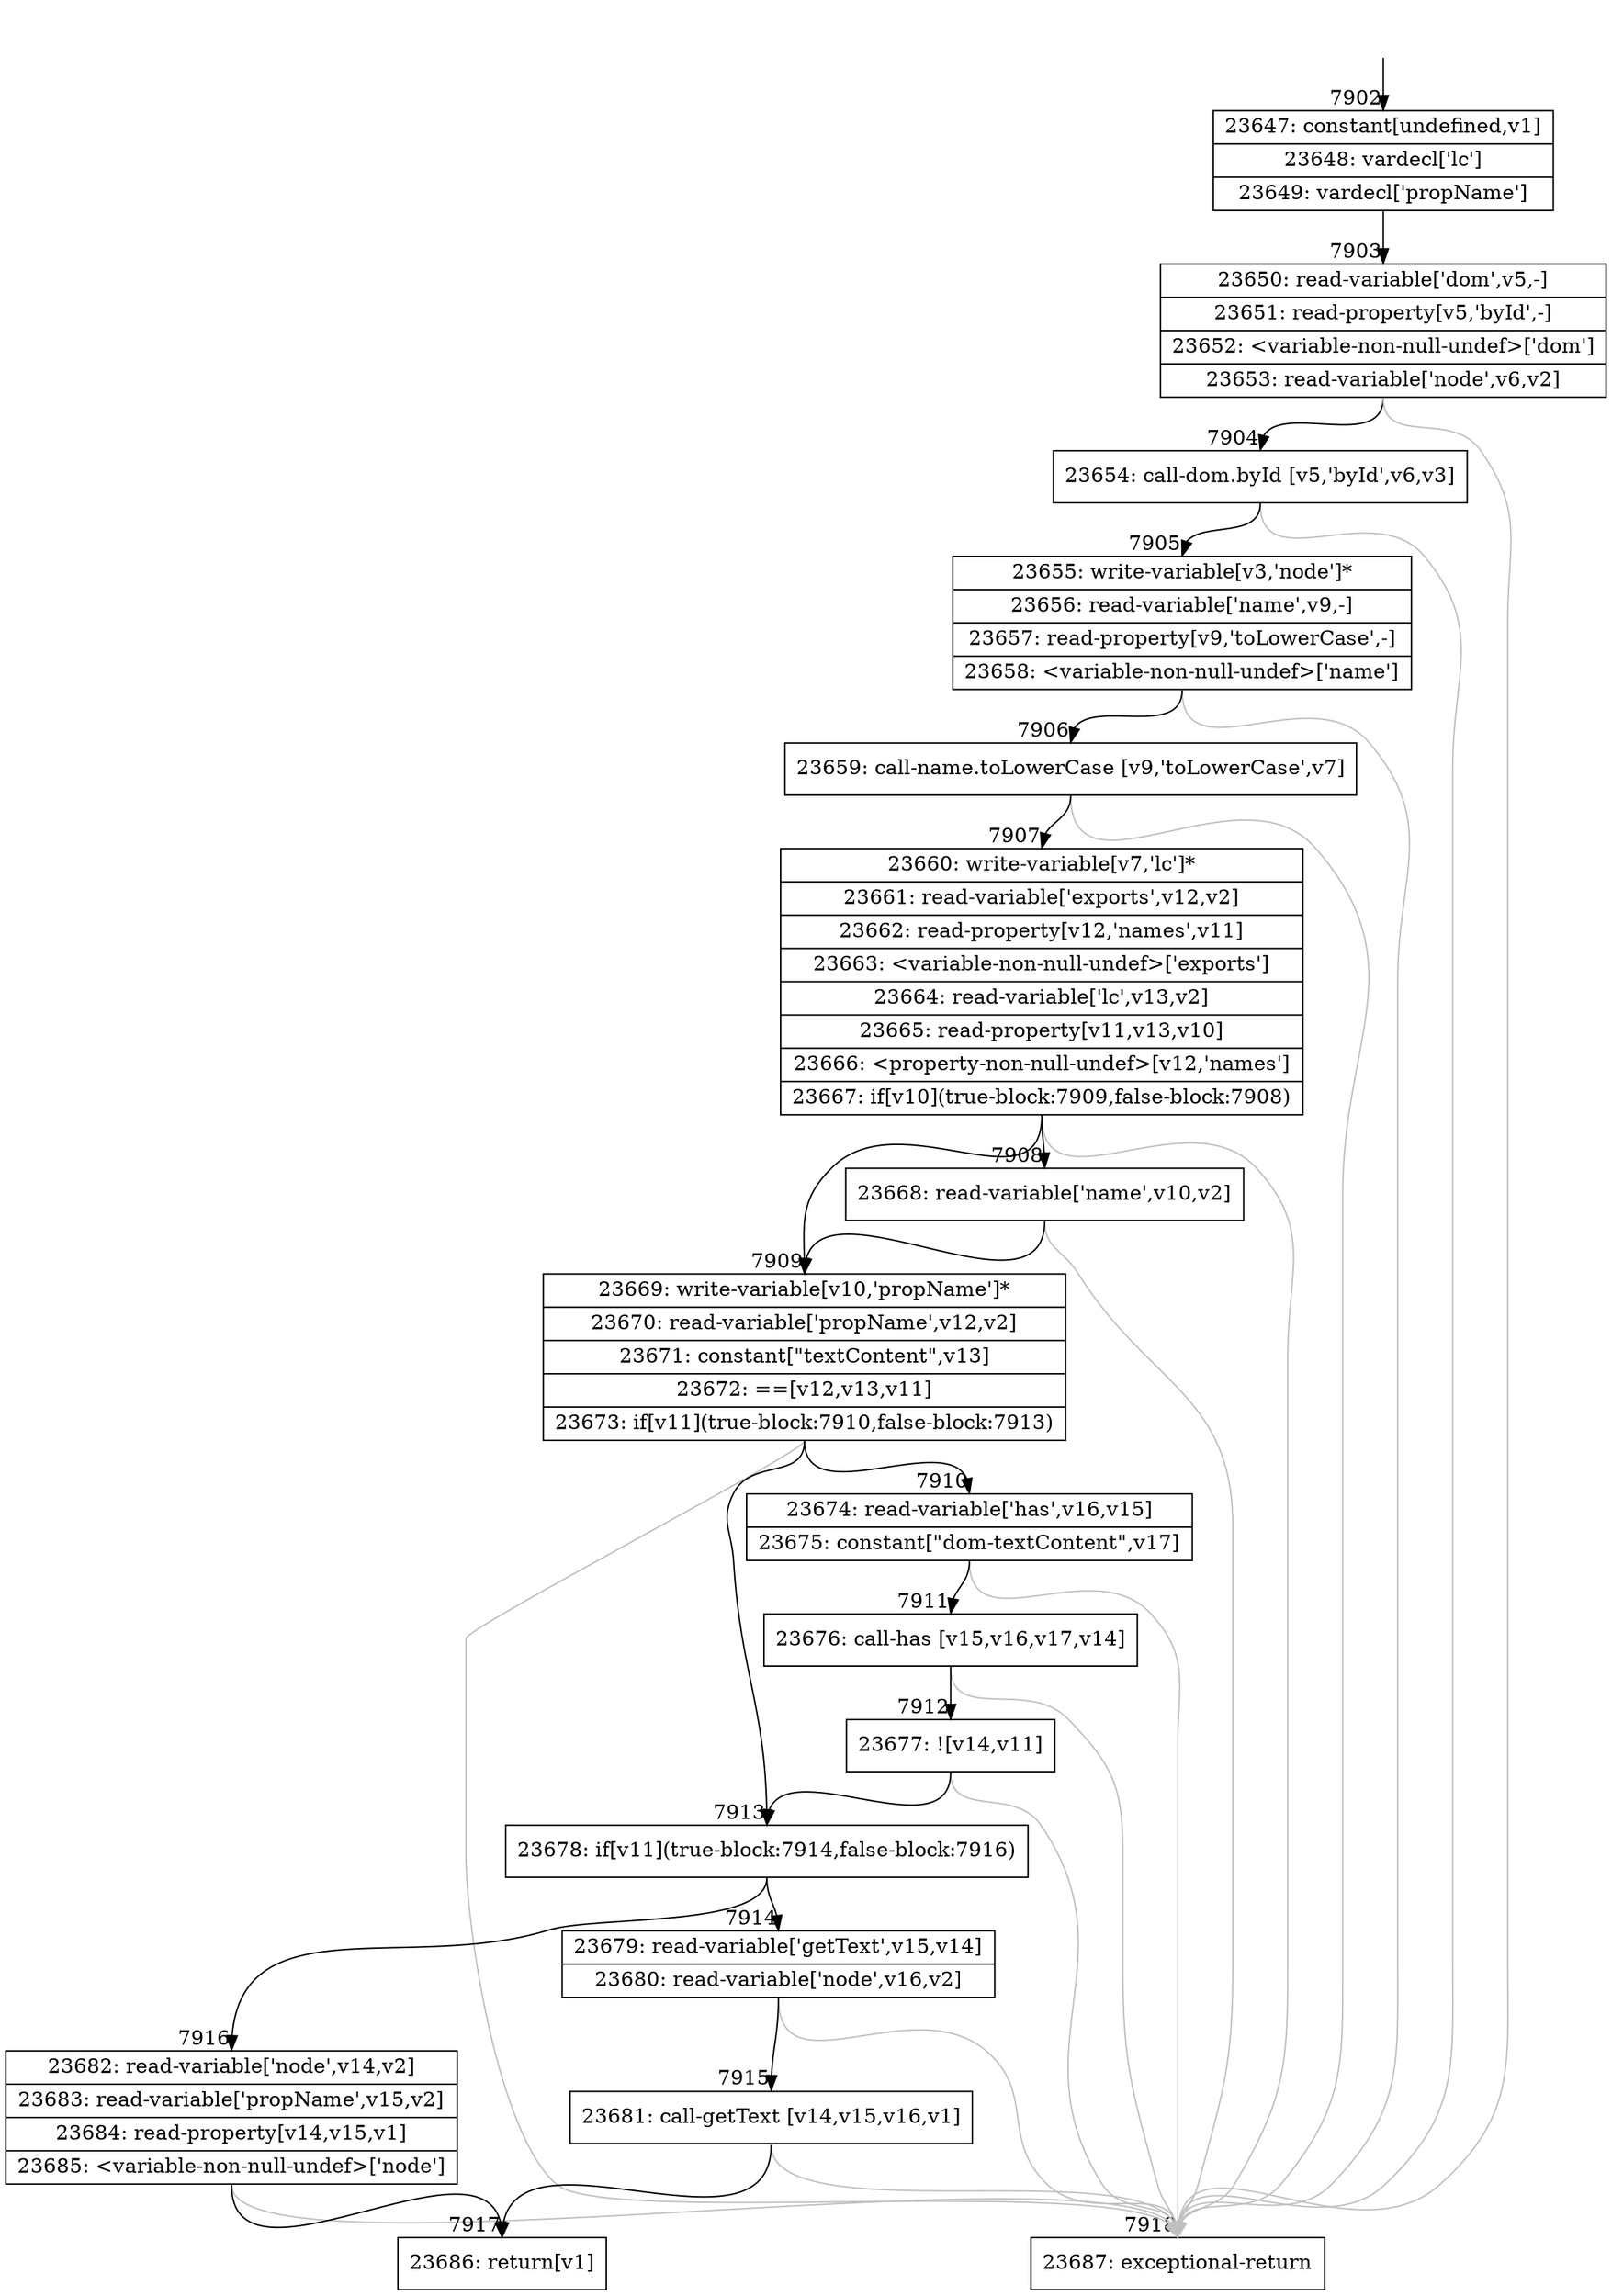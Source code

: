 digraph {
rankdir="TD"
BB_entry536[shape=none,label=""];
BB_entry536 -> BB7902 [tailport=s, headport=n, headlabel="    7902"]
BB7902 [shape=record label="{23647: constant[undefined,v1]|23648: vardecl['lc']|23649: vardecl['propName']}" ] 
BB7902 -> BB7903 [tailport=s, headport=n, headlabel="      7903"]
BB7903 [shape=record label="{23650: read-variable['dom',v5,-]|23651: read-property[v5,'byId',-]|23652: \<variable-non-null-undef\>['dom']|23653: read-variable['node',v6,v2]}" ] 
BB7903 -> BB7904 [tailport=s, headport=n, headlabel="      7904"]
BB7903 -> BB7918 [tailport=s, headport=n, color=gray, headlabel="      7918"]
BB7904 [shape=record label="{23654: call-dom.byId [v5,'byId',v6,v3]}" ] 
BB7904 -> BB7905 [tailport=s, headport=n, headlabel="      7905"]
BB7904 -> BB7918 [tailport=s, headport=n, color=gray]
BB7905 [shape=record label="{23655: write-variable[v3,'node']*|23656: read-variable['name',v9,-]|23657: read-property[v9,'toLowerCase',-]|23658: \<variable-non-null-undef\>['name']}" ] 
BB7905 -> BB7906 [tailport=s, headport=n, headlabel="      7906"]
BB7905 -> BB7918 [tailport=s, headport=n, color=gray]
BB7906 [shape=record label="{23659: call-name.toLowerCase [v9,'toLowerCase',v7]}" ] 
BB7906 -> BB7907 [tailport=s, headport=n, headlabel="      7907"]
BB7906 -> BB7918 [tailport=s, headport=n, color=gray]
BB7907 [shape=record label="{23660: write-variable[v7,'lc']*|23661: read-variable['exports',v12,v2]|23662: read-property[v12,'names',v11]|23663: \<variable-non-null-undef\>['exports']|23664: read-variable['lc',v13,v2]|23665: read-property[v11,v13,v10]|23666: \<property-non-null-undef\>[v12,'names']|23667: if[v10](true-block:7909,false-block:7908)}" ] 
BB7907 -> BB7909 [tailport=s, headport=n, headlabel="      7909"]
BB7907 -> BB7908 [tailport=s, headport=n, headlabel="      7908"]
BB7907 -> BB7918 [tailport=s, headport=n, color=gray]
BB7908 [shape=record label="{23668: read-variable['name',v10,v2]}" ] 
BB7908 -> BB7909 [tailport=s, headport=n]
BB7908 -> BB7918 [tailport=s, headport=n, color=gray]
BB7909 [shape=record label="{23669: write-variable[v10,'propName']*|23670: read-variable['propName',v12,v2]|23671: constant[\"textContent\",v13]|23672: ==[v12,v13,v11]|23673: if[v11](true-block:7910,false-block:7913)}" ] 
BB7909 -> BB7913 [tailport=s, headport=n, headlabel="      7913"]
BB7909 -> BB7910 [tailport=s, headport=n, headlabel="      7910"]
BB7909 -> BB7918 [tailport=s, headport=n, color=gray]
BB7910 [shape=record label="{23674: read-variable['has',v16,v15]|23675: constant[\"dom-textContent\",v17]}" ] 
BB7910 -> BB7911 [tailport=s, headport=n, headlabel="      7911"]
BB7910 -> BB7918 [tailport=s, headport=n, color=gray]
BB7911 [shape=record label="{23676: call-has [v15,v16,v17,v14]}" ] 
BB7911 -> BB7912 [tailport=s, headport=n, headlabel="      7912"]
BB7911 -> BB7918 [tailport=s, headport=n, color=gray]
BB7912 [shape=record label="{23677: ![v14,v11]}" ] 
BB7912 -> BB7913 [tailport=s, headport=n]
BB7912 -> BB7918 [tailport=s, headport=n, color=gray]
BB7913 [shape=record label="{23678: if[v11](true-block:7914,false-block:7916)}" ] 
BB7913 -> BB7914 [tailport=s, headport=n, headlabel="      7914"]
BB7913 -> BB7916 [tailport=s, headport=n, headlabel="      7916"]
BB7914 [shape=record label="{23679: read-variable['getText',v15,v14]|23680: read-variable['node',v16,v2]}" ] 
BB7914 -> BB7915 [tailport=s, headport=n, headlabel="      7915"]
BB7914 -> BB7918 [tailport=s, headport=n, color=gray]
BB7915 [shape=record label="{23681: call-getText [v14,v15,v16,v1]}" ] 
BB7915 -> BB7917 [tailport=s, headport=n, headlabel="      7917"]
BB7915 -> BB7918 [tailport=s, headport=n, color=gray]
BB7916 [shape=record label="{23682: read-variable['node',v14,v2]|23683: read-variable['propName',v15,v2]|23684: read-property[v14,v15,v1]|23685: \<variable-non-null-undef\>['node']}" ] 
BB7916 -> BB7917 [tailport=s, headport=n]
BB7916 -> BB7918 [tailport=s, headport=n, color=gray]
BB7917 [shape=record label="{23686: return[v1]}" ] 
BB7918 [shape=record label="{23687: exceptional-return}" ] 
//#$~ 11062
}
